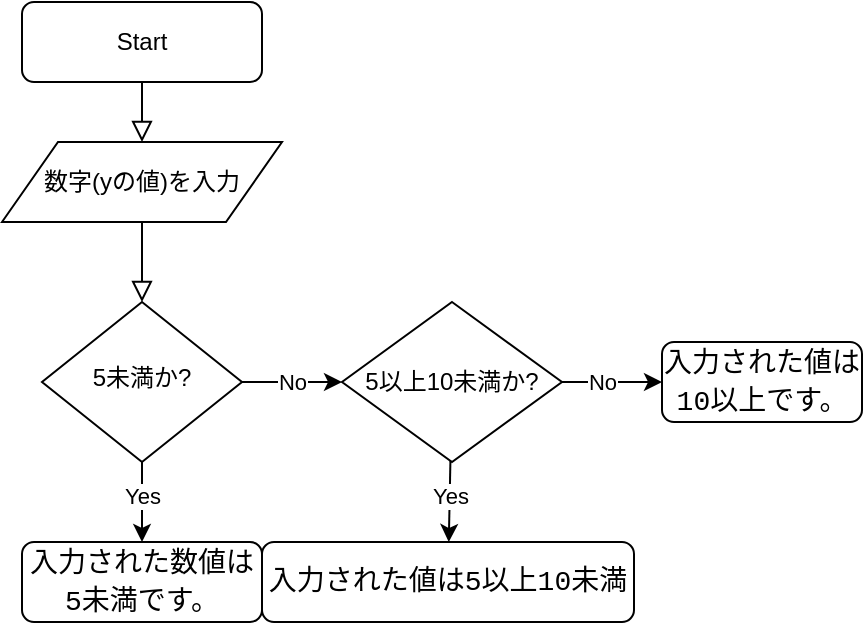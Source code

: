 <mxfile version="13.0.9">
    <diagram id="C5RBs43oDa-KdzZeNtuy" name="Page-1">
        <mxGraphModel dx="380" dy="480" grid="1" gridSize="10" guides="1" tooltips="1" connect="1" arrows="1" fold="1" page="1" pageScale="1" pageWidth="827" pageHeight="1169" math="0" shadow="0">
            <root>
                <mxCell id="WIyWlLk6GJQsqaUBKTNV-0"/>
                <mxCell id="WIyWlLk6GJQsqaUBKTNV-1" parent="WIyWlLk6GJQsqaUBKTNV-0"/>
                <mxCell id="nJjt4VkgYKJp9FcxVLal-9" value="" style="rounded=0;html=1;jettySize=auto;orthogonalLoop=1;fontSize=11;endArrow=block;endFill=0;endSize=8;strokeWidth=1;shadow=0;labelBackgroundColor=none;edgeStyle=orthogonalEdgeStyle;" parent="WIyWlLk6GJQsqaUBKTNV-1" source="nJjt4VkgYKJp9FcxVLal-16" target="nJjt4VkgYKJp9FcxVLal-13" edge="1">
                    <mxGeometry relative="1" as="geometry"/>
                </mxCell>
                <mxCell id="nJjt4VkgYKJp9FcxVLal-10" value="Start" style="rounded=1;whiteSpace=wrap;html=1;fontSize=12;glass=0;strokeWidth=1;shadow=0;" parent="WIyWlLk6GJQsqaUBKTNV-1" vertex="1">
                    <mxGeometry x="110" y="20" width="120" height="40" as="geometry"/>
                </mxCell>
                <mxCell id="nJjt4VkgYKJp9FcxVLal-21" value="No" style="edgeStyle=none;rounded=0;orthogonalLoop=1;jettySize=auto;html=1;" parent="WIyWlLk6GJQsqaUBKTNV-1" source="nJjt4VkgYKJp9FcxVLal-13" target="nJjt4VkgYKJp9FcxVLal-19" edge="1">
                    <mxGeometry relative="1" as="geometry"/>
                </mxCell>
                <mxCell id="nJjt4VkgYKJp9FcxVLal-27" value="" style="edgeStyle=none;rounded=0;orthogonalLoop=1;jettySize=auto;html=1;" parent="WIyWlLk6GJQsqaUBKTNV-1" source="nJjt4VkgYKJp9FcxVLal-13" target="nJjt4VkgYKJp9FcxVLal-15" edge="1">
                    <mxGeometry relative="1" as="geometry"/>
                </mxCell>
                <mxCell id="nJjt4VkgYKJp9FcxVLal-29" value="Yes" style="edgeLabel;html=1;align=center;verticalAlign=middle;resizable=0;points=[];" parent="nJjt4VkgYKJp9FcxVLal-27" vertex="1" connectable="0">
                    <mxGeometry x="-0.14" y="9" relative="1" as="geometry">
                        <mxPoint x="-9" as="offset"/>
                    </mxGeometry>
                </mxCell>
                <mxCell id="nJjt4VkgYKJp9FcxVLal-13" value="5未満か?" style="rhombus;whiteSpace=wrap;html=1;shadow=0;fontFamily=Helvetica;fontSize=12;align=center;strokeWidth=1;spacing=6;spacingTop=-4;" parent="WIyWlLk6GJQsqaUBKTNV-1" vertex="1">
                    <mxGeometry x="120" y="170" width="100" height="80" as="geometry"/>
                </mxCell>
                <mxCell id="nJjt4VkgYKJp9FcxVLal-15" value="&lt;div style=&quot;font-family: &amp;#34;consolas&amp;#34; , &amp;#34;courier new&amp;#34; , monospace ; font-size: 14px ; line-height: 19px&quot;&gt;入力された数値は5未満です。&lt;br&gt;&lt;/div&gt;" style="rounded=1;whiteSpace=wrap;html=1;fontSize=12;glass=0;strokeWidth=1;shadow=0;" parent="WIyWlLk6GJQsqaUBKTNV-1" vertex="1">
                    <mxGeometry x="110" y="290" width="120" height="40" as="geometry"/>
                </mxCell>
                <mxCell id="nJjt4VkgYKJp9FcxVLal-16" value="数字(yの値)を入力" style="shape=parallelogram;perimeter=parallelogramPerimeter;whiteSpace=wrap;html=1;" parent="WIyWlLk6GJQsqaUBKTNV-1" vertex="1">
                    <mxGeometry x="100" y="90" width="140" height="40" as="geometry"/>
                </mxCell>
                <mxCell id="nJjt4VkgYKJp9FcxVLal-17" value="" style="rounded=0;html=1;jettySize=auto;orthogonalLoop=1;fontSize=11;endArrow=block;endFill=0;endSize=8;strokeWidth=1;shadow=0;labelBackgroundColor=none;edgeStyle=orthogonalEdgeStyle;" parent="WIyWlLk6GJQsqaUBKTNV-1" source="nJjt4VkgYKJp9FcxVLal-10" target="nJjt4VkgYKJp9FcxVLal-16" edge="1">
                    <mxGeometry relative="1" as="geometry">
                        <mxPoint x="170" y="60" as="sourcePoint"/>
                        <mxPoint x="170" y="170" as="targetPoint"/>
                    </mxGeometry>
                </mxCell>
                <mxCell id="nJjt4VkgYKJp9FcxVLal-32" value="" style="edgeStyle=none;rounded=0;orthogonalLoop=1;jettySize=auto;html=1;" parent="WIyWlLk6GJQsqaUBKTNV-1" source="nJjt4VkgYKJp9FcxVLal-33" edge="1">
                    <mxGeometry relative="1" as="geometry">
                        <mxPoint x="325" y="330" as="targetPoint"/>
                    </mxGeometry>
                </mxCell>
                <mxCell id="nJjt4VkgYKJp9FcxVLal-38" value="" style="edgeStyle=none;rounded=0;orthogonalLoop=1;jettySize=auto;html=1;" parent="WIyWlLk6GJQsqaUBKTNV-1" source="nJjt4VkgYKJp9FcxVLal-39" edge="1">
                    <mxGeometry relative="1" as="geometry">
                        <mxPoint x="460" y="210" as="targetPoint"/>
                    </mxGeometry>
                </mxCell>
                <mxCell id="nJjt4VkgYKJp9FcxVLal-19" value="5以上10未満か?" style="rhombus;whiteSpace=wrap;html=1;" parent="WIyWlLk6GJQsqaUBKTNV-1" vertex="1">
                    <mxGeometry x="270" y="170" width="110" height="80" as="geometry"/>
                </mxCell>
                <mxCell id="nJjt4VkgYKJp9FcxVLal-33" value="&lt;div style=&quot;font-family: &amp;#34;consolas&amp;#34; , &amp;#34;courier new&amp;#34; , monospace ; font-size: 14px ; line-height: 19px&quot;&gt;&lt;span&gt;入力された値は5以上10未満&lt;/span&gt;&lt;/div&gt;" style="rounded=1;whiteSpace=wrap;html=1;" parent="WIyWlLk6GJQsqaUBKTNV-1" vertex="1">
                    <mxGeometry x="230" y="290" width="186" height="40" as="geometry"/>
                </mxCell>
                <mxCell id="nJjt4VkgYKJp9FcxVLal-34" value="" style="edgeStyle=none;rounded=0;orthogonalLoop=1;jettySize=auto;html=1;" parent="WIyWlLk6GJQsqaUBKTNV-1" source="nJjt4VkgYKJp9FcxVLal-19" target="nJjt4VkgYKJp9FcxVLal-33" edge="1">
                    <mxGeometry relative="1" as="geometry">
                        <mxPoint x="325" y="250" as="sourcePoint"/>
                        <mxPoint x="325" y="330" as="targetPoint"/>
                    </mxGeometry>
                </mxCell>
                <mxCell id="nJjt4VkgYKJp9FcxVLal-36" value="Yes" style="edgeLabel;html=1;align=center;verticalAlign=middle;resizable=0;points=[];" parent="nJjt4VkgYKJp9FcxVLal-34" vertex="1" connectable="0">
                    <mxGeometry x="-0.14" y="11" relative="1" as="geometry">
                        <mxPoint x="-11" as="offset"/>
                    </mxGeometry>
                </mxCell>
                <mxCell id="nJjt4VkgYKJp9FcxVLal-39" value="&lt;div style=&quot;font-family: &amp;#34;consolas&amp;#34; , &amp;#34;courier new&amp;#34; , monospace ; font-size: 14px ; line-height: 19px&quot;&gt;&lt;span&gt;入力された値は10以上です。&lt;/span&gt;&lt;/div&gt;" style="rounded=1;whiteSpace=wrap;html=1;" parent="WIyWlLk6GJQsqaUBKTNV-1" vertex="1">
                    <mxGeometry x="430" y="190" width="100" height="40" as="geometry"/>
                </mxCell>
                <mxCell id="nJjt4VkgYKJp9FcxVLal-40" value="" style="edgeStyle=none;rounded=0;orthogonalLoop=1;jettySize=auto;html=1;" parent="WIyWlLk6GJQsqaUBKTNV-1" source="nJjt4VkgYKJp9FcxVLal-19" target="nJjt4VkgYKJp9FcxVLal-39" edge="1">
                    <mxGeometry relative="1" as="geometry">
                        <mxPoint x="380" y="210" as="sourcePoint"/>
                        <mxPoint x="460" y="210" as="targetPoint"/>
                    </mxGeometry>
                </mxCell>
                <mxCell id="nJjt4VkgYKJp9FcxVLal-45" value="No" style="edgeLabel;html=1;align=center;verticalAlign=middle;resizable=0;points=[];" parent="nJjt4VkgYKJp9FcxVLal-40" vertex="1" connectable="0">
                    <mxGeometry x="-0.416" y="7" relative="1" as="geometry">
                        <mxPoint x="5" y="7" as="offset"/>
                    </mxGeometry>
                </mxCell>
            </root>
        </mxGraphModel>
    </diagram>
</mxfile>
